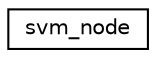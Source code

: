 digraph "Graphical Class Hierarchy"
{
  edge [fontname="Helvetica",fontsize="10",labelfontname="Helvetica",labelfontsize="10"];
  node [fontname="Helvetica",fontsize="10",shape=record];
  rankdir="LR";
  Node1 [label="svm_node",height=0.2,width=0.4,color="black", fillcolor="white", style="filled",URL="$structsvm__node.html"];
}
